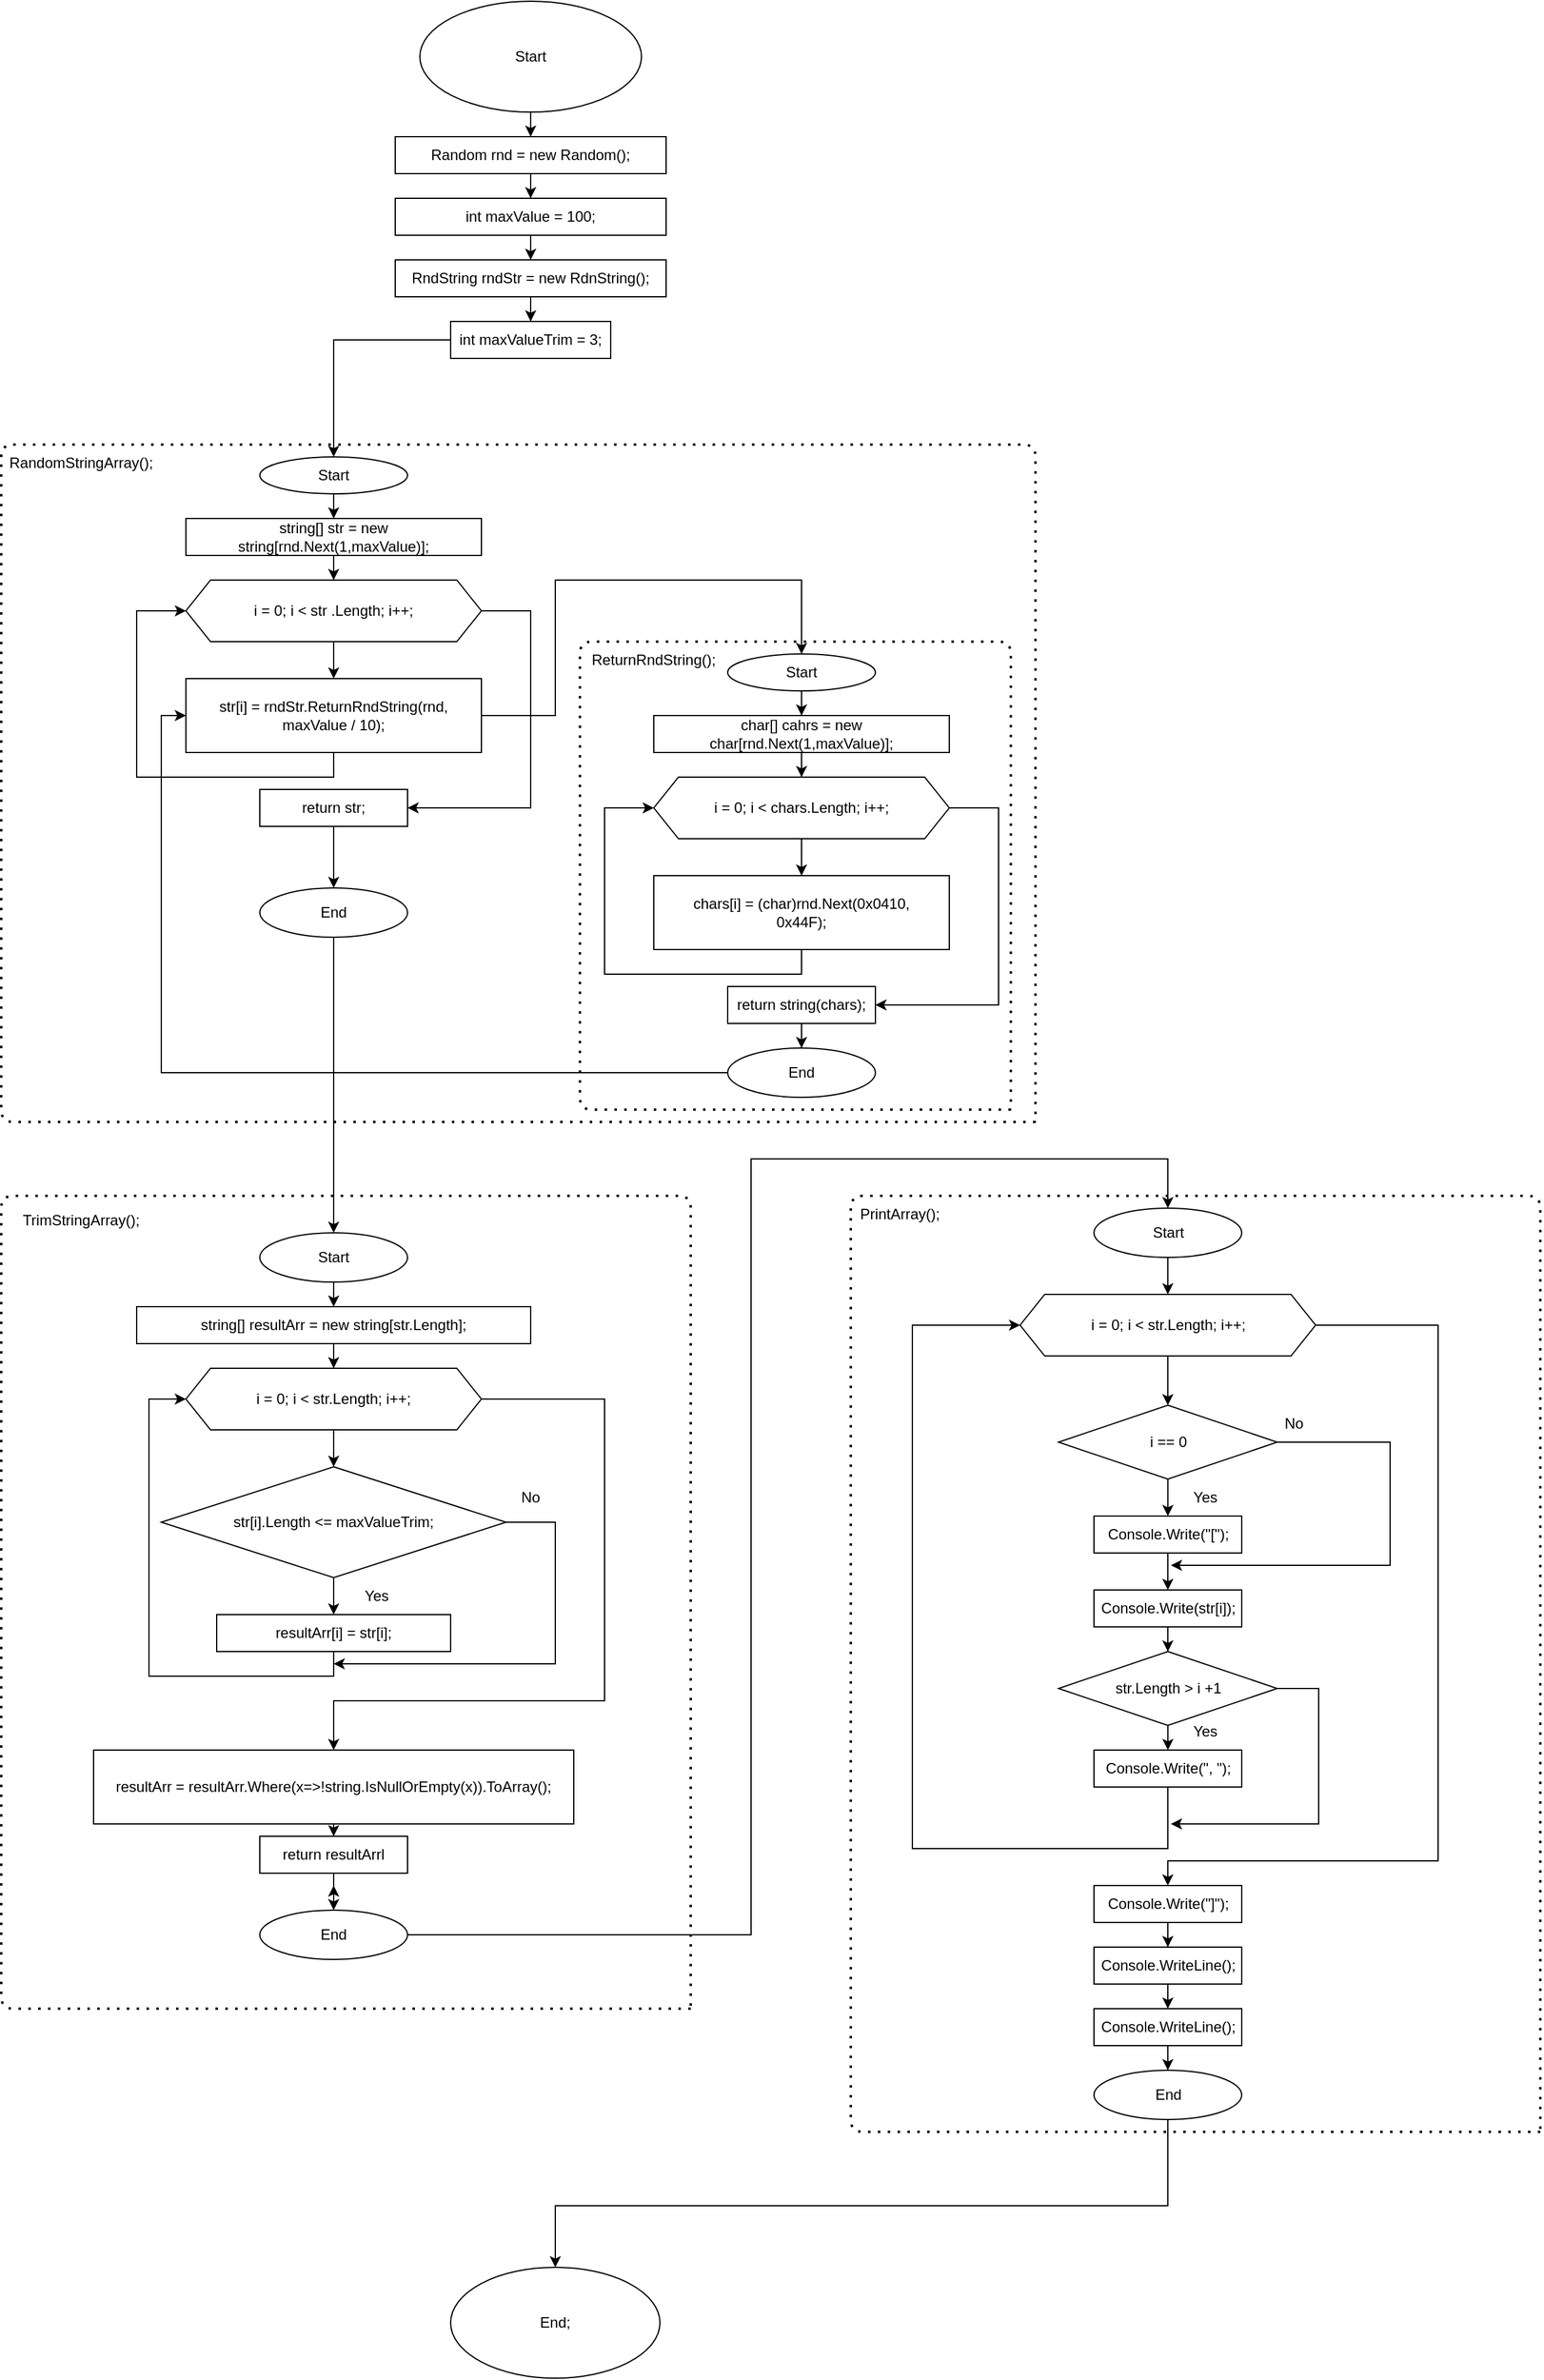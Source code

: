 <mxfile version="20.6.0" type="device"><diagram id="E9tcjD_n78YcaGGPff-N" name="Страница 1"><mxGraphModel dx="2297" dy="1302" grid="1" gridSize="10" guides="1" tooltips="1" connect="1" arrows="1" fold="1" page="1" pageScale="1" pageWidth="1654" pageHeight="2336" math="0" shadow="0"><root><mxCell id="0"/><mxCell id="1" parent="0"/><mxCell id="pJZly8IxFefrPrMqCFcg-3" style="edgeStyle=orthogonalEdgeStyle;rounded=0;orthogonalLoop=1;jettySize=auto;html=1;entryX=0.5;entryY=0;entryDx=0;entryDy=0;" edge="1" parent="1" source="pJZly8IxFefrPrMqCFcg-1" target="pJZly8IxFefrPrMqCFcg-2"><mxGeometry relative="1" as="geometry"/></mxCell><mxCell id="pJZly8IxFefrPrMqCFcg-1" value="Random rnd = new Random();" style="rounded=0;whiteSpace=wrap;html=1;" vertex="1" parent="1"><mxGeometry x="540" y="220" width="220" height="30" as="geometry"/></mxCell><mxCell id="pJZly8IxFefrPrMqCFcg-5" style="edgeStyle=orthogonalEdgeStyle;rounded=0;orthogonalLoop=1;jettySize=auto;html=1;entryX=0.5;entryY=0;entryDx=0;entryDy=0;" edge="1" parent="1" source="pJZly8IxFefrPrMqCFcg-2" target="pJZly8IxFefrPrMqCFcg-4"><mxGeometry relative="1" as="geometry"/></mxCell><mxCell id="pJZly8IxFefrPrMqCFcg-2" value="int maxValue = 100;" style="rounded=0;whiteSpace=wrap;html=1;" vertex="1" parent="1"><mxGeometry x="540" y="270" width="220" height="30" as="geometry"/></mxCell><mxCell id="pJZly8IxFefrPrMqCFcg-37" style="edgeStyle=orthogonalEdgeStyle;rounded=0;orthogonalLoop=1;jettySize=auto;html=1;entryX=0.5;entryY=0;entryDx=0;entryDy=0;" edge="1" parent="1" source="pJZly8IxFefrPrMqCFcg-4" target="pJZly8IxFefrPrMqCFcg-36"><mxGeometry relative="1" as="geometry"/></mxCell><mxCell id="pJZly8IxFefrPrMqCFcg-4" value="RndString rndStr = new RdnString();" style="rounded=0;whiteSpace=wrap;html=1;" vertex="1" parent="1"><mxGeometry x="540" y="320" width="220" height="30" as="geometry"/></mxCell><mxCell id="pJZly8IxFefrPrMqCFcg-6" value="" style="endArrow=none;dashed=1;html=1;dashPattern=1 3;strokeWidth=2;" edge="1" parent="1"><mxGeometry width="50" height="50" relative="1" as="geometry"><mxPoint x="1060" y="1020" as="sourcePoint"/><mxPoint x="1060" y="1020" as="targetPoint"/><Array as="points"><mxPoint x="580" y="1020"/><mxPoint x="220" y="1020"/><mxPoint x="220" y="860"/><mxPoint x="220" y="470"/><mxPoint x="1060" y="470"/></Array></mxGeometry></mxCell><mxCell id="pJZly8IxFefrPrMqCFcg-8" value="RandomStringArray();" style="text;html=1;strokeColor=none;fillColor=none;align=center;verticalAlign=middle;whiteSpace=wrap;rounded=0;" vertex="1" parent="1"><mxGeometry x="225" y="470" width="120" height="30" as="geometry"/></mxCell><mxCell id="pJZly8IxFefrPrMqCFcg-9" value="" style="endArrow=none;dashed=1;html=1;dashPattern=1 3;strokeWidth=2;" edge="1" parent="1"><mxGeometry width="50" height="50" relative="1" as="geometry"><mxPoint x="1040" y="1010" as="sourcePoint"/><mxPoint x="1040" y="1010" as="targetPoint"/><Array as="points"><mxPoint x="690" y="1010"/><mxPoint x="690" y="630"/><mxPoint x="1040" y="630"/><mxPoint x="1040" y="840"/></Array></mxGeometry></mxCell><mxCell id="pJZly8IxFefrPrMqCFcg-10" value="ReturnRndString();" style="text;html=1;strokeColor=none;fillColor=none;align=center;verticalAlign=middle;whiteSpace=wrap;rounded=0;" vertex="1" parent="1"><mxGeometry x="690" y="630" width="120" height="30" as="geometry"/></mxCell><mxCell id="pJZly8IxFefrPrMqCFcg-13" style="edgeStyle=orthogonalEdgeStyle;rounded=0;orthogonalLoop=1;jettySize=auto;html=1;entryX=0.5;entryY=0;entryDx=0;entryDy=0;" edge="1" parent="1" source="pJZly8IxFefrPrMqCFcg-11" target="pJZly8IxFefrPrMqCFcg-12"><mxGeometry relative="1" as="geometry"/></mxCell><mxCell id="pJZly8IxFefrPrMqCFcg-11" value="Start" style="ellipse;whiteSpace=wrap;html=1;" vertex="1" parent="1"><mxGeometry x="430" y="480" width="120" height="30" as="geometry"/></mxCell><mxCell id="pJZly8IxFefrPrMqCFcg-18" style="edgeStyle=orthogonalEdgeStyle;rounded=0;orthogonalLoop=1;jettySize=auto;html=1;entryX=0.5;entryY=0;entryDx=0;entryDy=0;" edge="1" parent="1" source="pJZly8IxFefrPrMqCFcg-12" target="pJZly8IxFefrPrMqCFcg-14"><mxGeometry relative="1" as="geometry"/></mxCell><mxCell id="pJZly8IxFefrPrMqCFcg-12" value="string[] str = new string[rnd.Next(1,maxValue)];" style="rounded=0;whiteSpace=wrap;html=1;" vertex="1" parent="1"><mxGeometry x="370" y="530" width="240" height="30" as="geometry"/></mxCell><mxCell id="pJZly8IxFefrPrMqCFcg-15" style="edgeStyle=orthogonalEdgeStyle;rounded=0;orthogonalLoop=1;jettySize=auto;html=1;" edge="1" parent="1" source="pJZly8IxFefrPrMqCFcg-14"><mxGeometry relative="1" as="geometry"><mxPoint x="490" y="660" as="targetPoint"/></mxGeometry></mxCell><mxCell id="pJZly8IxFefrPrMqCFcg-19" style="edgeStyle=orthogonalEdgeStyle;rounded=0;orthogonalLoop=1;jettySize=auto;html=1;entryX=1;entryY=0.5;entryDx=0;entryDy=0;" edge="1" parent="1" source="pJZly8IxFefrPrMqCFcg-14" target="pJZly8IxFefrPrMqCFcg-20"><mxGeometry relative="1" as="geometry"><mxPoint x="650" y="770" as="targetPoint"/><Array as="points"><mxPoint x="650" y="605"/><mxPoint x="650" y="765"/></Array></mxGeometry></mxCell><mxCell id="pJZly8IxFefrPrMqCFcg-14" value="i = 0; i &amp;lt; str&amp;nbsp;.Length; i++;" style="shape=hexagon;perimeter=hexagonPerimeter2;whiteSpace=wrap;html=1;fixedSize=1;" vertex="1" parent="1"><mxGeometry x="370" y="580" width="240" height="50" as="geometry"/></mxCell><mxCell id="pJZly8IxFefrPrMqCFcg-17" style="edgeStyle=orthogonalEdgeStyle;rounded=0;orthogonalLoop=1;jettySize=auto;html=1;entryX=0;entryY=0.5;entryDx=0;entryDy=0;" edge="1" parent="1" source="pJZly8IxFefrPrMqCFcg-16" target="pJZly8IxFefrPrMqCFcg-14"><mxGeometry relative="1" as="geometry"><mxPoint x="330" y="600" as="targetPoint"/><Array as="points"><mxPoint x="490" y="740"/><mxPoint x="330" y="740"/><mxPoint x="330" y="605"/></Array></mxGeometry></mxCell><mxCell id="pJZly8IxFefrPrMqCFcg-42" style="edgeStyle=orthogonalEdgeStyle;rounded=0;orthogonalLoop=1;jettySize=auto;html=1;entryX=0.5;entryY=0;entryDx=0;entryDy=0;" edge="1" parent="1" source="pJZly8IxFefrPrMqCFcg-16" target="pJZly8IxFefrPrMqCFcg-25"><mxGeometry relative="1" as="geometry"><mxPoint x="670" y="590" as="targetPoint"/><Array as="points"><mxPoint x="670" y="690"/><mxPoint x="670" y="580"/><mxPoint x="870" y="580"/></Array></mxGeometry></mxCell><mxCell id="pJZly8IxFefrPrMqCFcg-16" value="str[i] = rndStr.ReturnRndString(rnd,&lt;br&gt;maxValue / 10);" style="rounded=0;whiteSpace=wrap;html=1;" vertex="1" parent="1"><mxGeometry x="370" y="660" width="240" height="60" as="geometry"/></mxCell><mxCell id="pJZly8IxFefrPrMqCFcg-23" style="edgeStyle=orthogonalEdgeStyle;rounded=0;orthogonalLoop=1;jettySize=auto;html=1;entryX=0.5;entryY=0;entryDx=0;entryDy=0;" edge="1" parent="1" source="pJZly8IxFefrPrMqCFcg-20" target="pJZly8IxFefrPrMqCFcg-22"><mxGeometry relative="1" as="geometry"/></mxCell><mxCell id="pJZly8IxFefrPrMqCFcg-20" value="return str;" style="rounded=0;whiteSpace=wrap;html=1;" vertex="1" parent="1"><mxGeometry x="430" y="750" width="120" height="30" as="geometry"/></mxCell><mxCell id="pJZly8IxFefrPrMqCFcg-44" style="edgeStyle=orthogonalEdgeStyle;rounded=0;orthogonalLoop=1;jettySize=auto;html=1;entryX=0.5;entryY=0;entryDx=0;entryDy=0;" edge="1" parent="1" source="pJZly8IxFefrPrMqCFcg-22" target="pJZly8IxFefrPrMqCFcg-55"><mxGeometry relative="1" as="geometry"><mxPoint x="490" y="1070" as="targetPoint"/></mxGeometry></mxCell><mxCell id="pJZly8IxFefrPrMqCFcg-22" value="End" style="ellipse;whiteSpace=wrap;html=1;" vertex="1" parent="1"><mxGeometry x="430" y="830" width="120" height="40" as="geometry"/></mxCell><mxCell id="pJZly8IxFefrPrMqCFcg-24" style="edgeStyle=orthogonalEdgeStyle;rounded=0;orthogonalLoop=1;jettySize=auto;html=1;entryX=0.5;entryY=0;entryDx=0;entryDy=0;" edge="1" parent="1" source="pJZly8IxFefrPrMqCFcg-25" target="pJZly8IxFefrPrMqCFcg-27"><mxGeometry relative="1" as="geometry"/></mxCell><mxCell id="pJZly8IxFefrPrMqCFcg-25" value="Start" style="ellipse;whiteSpace=wrap;html=1;" vertex="1" parent="1"><mxGeometry x="810" y="640" width="120" height="30" as="geometry"/></mxCell><mxCell id="pJZly8IxFefrPrMqCFcg-26" style="edgeStyle=orthogonalEdgeStyle;rounded=0;orthogonalLoop=1;jettySize=auto;html=1;entryX=0.5;entryY=0;entryDx=0;entryDy=0;" edge="1" parent="1" source="pJZly8IxFefrPrMqCFcg-27" target="pJZly8IxFefrPrMqCFcg-30"><mxGeometry relative="1" as="geometry"/></mxCell><mxCell id="pJZly8IxFefrPrMqCFcg-27" value="char[] cahrs = new char[rnd.Next(1,maxValue)];" style="rounded=0;whiteSpace=wrap;html=1;" vertex="1" parent="1"><mxGeometry x="750" y="690" width="240" height="30" as="geometry"/></mxCell><mxCell id="pJZly8IxFefrPrMqCFcg-28" style="edgeStyle=orthogonalEdgeStyle;rounded=0;orthogonalLoop=1;jettySize=auto;html=1;" edge="1" parent="1" source="pJZly8IxFefrPrMqCFcg-30"><mxGeometry relative="1" as="geometry"><mxPoint x="870" y="820" as="targetPoint"/></mxGeometry></mxCell><mxCell id="pJZly8IxFefrPrMqCFcg-29" style="edgeStyle=orthogonalEdgeStyle;rounded=0;orthogonalLoop=1;jettySize=auto;html=1;entryX=1;entryY=0.5;entryDx=0;entryDy=0;" edge="1" parent="1" source="pJZly8IxFefrPrMqCFcg-30" target="pJZly8IxFefrPrMqCFcg-34"><mxGeometry relative="1" as="geometry"><mxPoint x="1030" y="930" as="targetPoint"/><Array as="points"><mxPoint x="1030" y="765"/><mxPoint x="1030" y="925"/></Array></mxGeometry></mxCell><mxCell id="pJZly8IxFefrPrMqCFcg-30" value="i = 0; i &amp;lt; chars.Length; i++;" style="shape=hexagon;perimeter=hexagonPerimeter2;whiteSpace=wrap;html=1;fixedSize=1;" vertex="1" parent="1"><mxGeometry x="750" y="740" width="240" height="50" as="geometry"/></mxCell><mxCell id="pJZly8IxFefrPrMqCFcg-31" style="edgeStyle=orthogonalEdgeStyle;rounded=0;orthogonalLoop=1;jettySize=auto;html=1;entryX=0;entryY=0.5;entryDx=0;entryDy=0;" edge="1" parent="1" source="pJZly8IxFefrPrMqCFcg-32" target="pJZly8IxFefrPrMqCFcg-30"><mxGeometry relative="1" as="geometry"><mxPoint x="710" y="760" as="targetPoint"/><Array as="points"><mxPoint x="870" y="900"/><mxPoint x="710" y="900"/><mxPoint x="710" y="765"/></Array></mxGeometry></mxCell><mxCell id="pJZly8IxFefrPrMqCFcg-32" value="chars[i] = (char)rnd.Next(0x0410,&lt;br&gt;0x44F);" style="rounded=0;whiteSpace=wrap;html=1;" vertex="1" parent="1"><mxGeometry x="750" y="820" width="240" height="60" as="geometry"/></mxCell><mxCell id="pJZly8IxFefrPrMqCFcg-33" style="edgeStyle=orthogonalEdgeStyle;rounded=0;orthogonalLoop=1;jettySize=auto;html=1;entryX=0.5;entryY=0;entryDx=0;entryDy=0;" edge="1" parent="1" source="pJZly8IxFefrPrMqCFcg-34" target="pJZly8IxFefrPrMqCFcg-35"><mxGeometry relative="1" as="geometry"/></mxCell><mxCell id="pJZly8IxFefrPrMqCFcg-34" value="return string(chars);" style="rounded=0;whiteSpace=wrap;html=1;" vertex="1" parent="1"><mxGeometry x="810" y="910" width="120" height="30" as="geometry"/></mxCell><mxCell id="pJZly8IxFefrPrMqCFcg-43" style="edgeStyle=orthogonalEdgeStyle;rounded=0;orthogonalLoop=1;jettySize=auto;html=1;entryX=0;entryY=0.5;entryDx=0;entryDy=0;" edge="1" parent="1" source="pJZly8IxFefrPrMqCFcg-35" target="pJZly8IxFefrPrMqCFcg-16"><mxGeometry relative="1" as="geometry"><Array as="points"><mxPoint x="350" y="980"/><mxPoint x="350" y="690"/></Array></mxGeometry></mxCell><mxCell id="pJZly8IxFefrPrMqCFcg-35" value="End" style="ellipse;whiteSpace=wrap;html=1;" vertex="1" parent="1"><mxGeometry x="810" y="960" width="120" height="40" as="geometry"/></mxCell><mxCell id="pJZly8IxFefrPrMqCFcg-38" style="edgeStyle=orthogonalEdgeStyle;rounded=0;orthogonalLoop=1;jettySize=auto;html=1;entryX=0.5;entryY=0;entryDx=0;entryDy=0;" edge="1" parent="1" source="pJZly8IxFefrPrMqCFcg-36" target="pJZly8IxFefrPrMqCFcg-11"><mxGeometry relative="1" as="geometry"><mxPoint x="490" y="470" as="targetPoint"/></mxGeometry></mxCell><mxCell id="pJZly8IxFefrPrMqCFcg-36" value="int maxValueTrim = 3;" style="rounded=0;whiteSpace=wrap;html=1;" vertex="1" parent="1"><mxGeometry x="585" y="370" width="130" height="30" as="geometry"/></mxCell><mxCell id="pJZly8IxFefrPrMqCFcg-46" style="edgeStyle=orthogonalEdgeStyle;rounded=0;orthogonalLoop=1;jettySize=auto;html=1;" edge="1" parent="1" source="pJZly8IxFefrPrMqCFcg-45" target="pJZly8IxFefrPrMqCFcg-1"><mxGeometry relative="1" as="geometry"><mxPoint x="330" y="290" as="targetPoint"/></mxGeometry></mxCell><mxCell id="pJZly8IxFefrPrMqCFcg-45" value="Start" style="ellipse;whiteSpace=wrap;html=1;" vertex="1" parent="1"><mxGeometry x="560" y="110" width="180" height="90" as="geometry"/></mxCell><mxCell id="pJZly8IxFefrPrMqCFcg-47" style="edgeStyle=orthogonalEdgeStyle;rounded=0;orthogonalLoop=1;jettySize=auto;html=1;entryX=0.5;entryY=0;entryDx=0;entryDy=0;" edge="1" parent="1" target="pJZly8IxFefrPrMqCFcg-49"><mxGeometry relative="1" as="geometry"><mxPoint x="490" y="1150" as="sourcePoint"/></mxGeometry></mxCell><mxCell id="pJZly8IxFefrPrMqCFcg-48" style="edgeStyle=orthogonalEdgeStyle;rounded=0;orthogonalLoop=1;jettySize=auto;html=1;entryX=0.5;entryY=0;entryDx=0;entryDy=0;" edge="1" parent="1" source="pJZly8IxFefrPrMqCFcg-49" target="pJZly8IxFefrPrMqCFcg-51"><mxGeometry relative="1" as="geometry"/></mxCell><mxCell id="pJZly8IxFefrPrMqCFcg-49" value="string[] resultArr = new string[str.Length];" style="rounded=0;whiteSpace=wrap;html=1;" vertex="1" parent="1"><mxGeometry x="330" y="1170" width="320" height="30" as="geometry"/></mxCell><mxCell id="pJZly8IxFefrPrMqCFcg-50" style="edgeStyle=orthogonalEdgeStyle;rounded=0;orthogonalLoop=1;jettySize=auto;html=1;" edge="1" parent="1" source="pJZly8IxFefrPrMqCFcg-51"><mxGeometry relative="1" as="geometry"><mxPoint x="490" y="1300" as="targetPoint"/></mxGeometry></mxCell><mxCell id="pJZly8IxFefrPrMqCFcg-66" style="edgeStyle=orthogonalEdgeStyle;rounded=0;orthogonalLoop=1;jettySize=auto;html=1;entryX=0.5;entryY=0;entryDx=0;entryDy=0;" edge="1" parent="1" source="pJZly8IxFefrPrMqCFcg-51" target="pJZly8IxFefrPrMqCFcg-52"><mxGeometry relative="1" as="geometry"><mxPoint x="700" y="1560" as="targetPoint"/><Array as="points"><mxPoint x="710" y="1245"/><mxPoint x="710" y="1490"/><mxPoint x="490" y="1490"/></Array></mxGeometry></mxCell><mxCell id="pJZly8IxFefrPrMqCFcg-51" value="i = 0; i &amp;lt; str.Length; i++;" style="shape=hexagon;perimeter=hexagonPerimeter2;whiteSpace=wrap;html=1;fixedSize=1;" vertex="1" parent="1"><mxGeometry x="370" y="1220" width="240" height="50" as="geometry"/></mxCell><mxCell id="pJZly8IxFefrPrMqCFcg-61" style="edgeStyle=orthogonalEdgeStyle;rounded=0;orthogonalLoop=1;jettySize=auto;html=1;entryX=0.5;entryY=0;entryDx=0;entryDy=0;" edge="1" parent="1" source="pJZly8IxFefrPrMqCFcg-52" target="pJZly8IxFefrPrMqCFcg-54"><mxGeometry relative="1" as="geometry"/></mxCell><mxCell id="pJZly8IxFefrPrMqCFcg-52" value="resultArr = resultArr.Where(x=&amp;gt;!string.IsNullOrEmpty(x)).ToArray();" style="rounded=0;whiteSpace=wrap;html=1;" vertex="1" parent="1"><mxGeometry x="295" y="1530" width="390" height="60" as="geometry"/></mxCell><mxCell id="pJZly8IxFefrPrMqCFcg-53" style="edgeStyle=orthogonalEdgeStyle;rounded=0;orthogonalLoop=1;jettySize=auto;html=1;entryX=0.5;entryY=0;entryDx=0;entryDy=0;" edge="1" parent="1" source="pJZly8IxFefrPrMqCFcg-54"><mxGeometry relative="1" as="geometry"><mxPoint x="490" y="1640" as="targetPoint"/></mxGeometry></mxCell><mxCell id="pJZly8IxFefrPrMqCFcg-60" style="edgeStyle=orthogonalEdgeStyle;rounded=0;orthogonalLoop=1;jettySize=auto;html=1;entryX=0.5;entryY=0;entryDx=0;entryDy=0;" edge="1" parent="1" source="pJZly8IxFefrPrMqCFcg-54" target="pJZly8IxFefrPrMqCFcg-56"><mxGeometry relative="1" as="geometry"/></mxCell><mxCell id="pJZly8IxFefrPrMqCFcg-54" value="return resultArrl" style="rounded=0;whiteSpace=wrap;html=1;" vertex="1" parent="1"><mxGeometry x="430" y="1600" width="120" height="30" as="geometry"/></mxCell><mxCell id="pJZly8IxFefrPrMqCFcg-55" value="Start" style="ellipse;whiteSpace=wrap;html=1;" vertex="1" parent="1"><mxGeometry x="430" y="1110" width="120" height="40" as="geometry"/></mxCell><mxCell id="pJZly8IxFefrPrMqCFcg-113" style="edgeStyle=orthogonalEdgeStyle;rounded=0;orthogonalLoop=1;jettySize=auto;html=1;entryX=0.5;entryY=0;entryDx=0;entryDy=0;" edge="1" parent="1" source="pJZly8IxFefrPrMqCFcg-56" target="pJZly8IxFefrPrMqCFcg-102"><mxGeometry relative="1" as="geometry"><mxPoint x="490" y="1780" as="targetPoint"/><Array as="points"><mxPoint x="829" y="1680"/><mxPoint x="829" y="1050"/><mxPoint x="1168" y="1050"/></Array></mxGeometry></mxCell><mxCell id="pJZly8IxFefrPrMqCFcg-56" value="End" style="ellipse;whiteSpace=wrap;html=1;" vertex="1" parent="1"><mxGeometry x="430" y="1660" width="120" height="40" as="geometry"/></mxCell><mxCell id="pJZly8IxFefrPrMqCFcg-59" style="edgeStyle=orthogonalEdgeStyle;rounded=0;orthogonalLoop=1;jettySize=auto;html=1;entryX=0.5;entryY=0;entryDx=0;entryDy=0;" edge="1" parent="1" source="pJZly8IxFefrPrMqCFcg-57" target="pJZly8IxFefrPrMqCFcg-58"><mxGeometry relative="1" as="geometry"/></mxCell><mxCell id="pJZly8IxFefrPrMqCFcg-63" style="edgeStyle=orthogonalEdgeStyle;rounded=0;orthogonalLoop=1;jettySize=auto;html=1;" edge="1" parent="1" source="pJZly8IxFefrPrMqCFcg-57"><mxGeometry relative="1" as="geometry"><mxPoint x="490" y="1460" as="targetPoint"/><Array as="points"><mxPoint x="670" y="1345"/><mxPoint x="670" y="1460"/></Array></mxGeometry></mxCell><mxCell id="pJZly8IxFefrPrMqCFcg-57" value="str[i].Length &amp;lt;= maxValueTrim;" style="rhombus;whiteSpace=wrap;html=1;" vertex="1" parent="1"><mxGeometry x="350" y="1300" width="280" height="90" as="geometry"/></mxCell><mxCell id="pJZly8IxFefrPrMqCFcg-62" style="edgeStyle=orthogonalEdgeStyle;rounded=0;orthogonalLoop=1;jettySize=auto;html=1;entryX=0;entryY=0.5;entryDx=0;entryDy=0;" edge="1" parent="1" source="pJZly8IxFefrPrMqCFcg-58" target="pJZly8IxFefrPrMqCFcg-51"><mxGeometry relative="1" as="geometry"><Array as="points"><mxPoint x="490" y="1470"/><mxPoint x="340" y="1470"/><mxPoint x="340" y="1245"/></Array></mxGeometry></mxCell><mxCell id="pJZly8IxFefrPrMqCFcg-58" value="resultArr[i] = str[i];" style="rounded=0;whiteSpace=wrap;html=1;" vertex="1" parent="1"><mxGeometry x="395" y="1420" width="190" height="30" as="geometry"/></mxCell><mxCell id="pJZly8IxFefrPrMqCFcg-64" value="No" style="text;html=1;strokeColor=none;fillColor=none;align=center;verticalAlign=middle;whiteSpace=wrap;rounded=0;" vertex="1" parent="1"><mxGeometry x="620" y="1310" width="60" height="30" as="geometry"/></mxCell><mxCell id="pJZly8IxFefrPrMqCFcg-65" value="Yes" style="text;html=1;strokeColor=none;fillColor=none;align=center;verticalAlign=middle;whiteSpace=wrap;rounded=0;" vertex="1" parent="1"><mxGeometry x="495" y="1390" width="60" height="30" as="geometry"/></mxCell><mxCell id="pJZly8IxFefrPrMqCFcg-67" value="" style="endArrow=none;dashed=1;html=1;dashPattern=1 3;strokeWidth=2;" edge="1" parent="1"><mxGeometry width="50" height="50" relative="1" as="geometry"><mxPoint x="780" y="1740" as="sourcePoint"/><mxPoint x="780" y="1740" as="targetPoint"/><Array as="points"><mxPoint x="220" y="1740"/><mxPoint x="220" y="1080"/><mxPoint x="780" y="1080"/><mxPoint x="780" y="1300"/></Array></mxGeometry></mxCell><mxCell id="pJZly8IxFefrPrMqCFcg-68" value="TrimStringArray();" style="text;html=1;strokeColor=none;fillColor=none;align=center;verticalAlign=middle;whiteSpace=wrap;rounded=0;" vertex="1" parent="1"><mxGeometry x="220" y="1080" width="130" height="40" as="geometry"/></mxCell><mxCell id="pJZly8IxFefrPrMqCFcg-95" style="edgeStyle=orthogonalEdgeStyle;rounded=0;orthogonalLoop=1;jettySize=auto;html=1;entryX=0.5;entryY=0;entryDx=0;entryDy=0;" edge="1" parent="1" source="pJZly8IxFefrPrMqCFcg-96" target="pJZly8IxFefrPrMqCFcg-101"><mxGeometry relative="1" as="geometry"><mxPoint x="1160" y="1630" as="targetPoint"/><Array as="points"><mxPoint x="1387" y="1185"/><mxPoint x="1387" y="1620"/><mxPoint x="1168" y="1620"/></Array></mxGeometry></mxCell><mxCell id="pJZly8IxFefrPrMqCFcg-118" style="edgeStyle=orthogonalEdgeStyle;rounded=0;orthogonalLoop=1;jettySize=auto;html=1;entryX=0.5;entryY=0;entryDx=0;entryDy=0;" edge="1" parent="1" source="pJZly8IxFefrPrMqCFcg-96" target="pJZly8IxFefrPrMqCFcg-106"><mxGeometry relative="1" as="geometry"/></mxCell><mxCell id="pJZly8IxFefrPrMqCFcg-96" value="i = 0; i &amp;lt; str.Length; i++;" style="shape=hexagon;perimeter=hexagonPerimeter2;whiteSpace=wrap;html=1;fixedSize=1;" vertex="1" parent="1"><mxGeometry x="1047.5" y="1160" width="240" height="50" as="geometry"/></mxCell><mxCell id="pJZly8IxFefrPrMqCFcg-100" style="edgeStyle=orthogonalEdgeStyle;rounded=0;orthogonalLoop=1;jettySize=auto;html=1;entryX=0.5;entryY=0;entryDx=0;entryDy=0;startArrow=none;" edge="1" parent="1" source="pJZly8IxFefrPrMqCFcg-134" target="pJZly8IxFefrPrMqCFcg-103"><mxGeometry relative="1" as="geometry"/></mxCell><mxCell id="pJZly8IxFefrPrMqCFcg-137" style="edgeStyle=orthogonalEdgeStyle;rounded=0;orthogonalLoop=1;jettySize=auto;html=1;entryX=0.5;entryY=0;entryDx=0;entryDy=0;" edge="1" parent="1" source="pJZly8IxFefrPrMqCFcg-101" target="pJZly8IxFefrPrMqCFcg-133"><mxGeometry relative="1" as="geometry"/></mxCell><mxCell id="pJZly8IxFefrPrMqCFcg-101" value="Console.Write(&quot;]&quot;);" style="rounded=0;whiteSpace=wrap;html=1;" vertex="1" parent="1"><mxGeometry x="1107.5" y="1640" width="120" height="30" as="geometry"/></mxCell><mxCell id="pJZly8IxFefrPrMqCFcg-117" style="edgeStyle=orthogonalEdgeStyle;rounded=0;orthogonalLoop=1;jettySize=auto;html=1;entryX=0.5;entryY=0;entryDx=0;entryDy=0;" edge="1" parent="1" source="pJZly8IxFefrPrMqCFcg-102" target="pJZly8IxFefrPrMqCFcg-96"><mxGeometry relative="1" as="geometry"/></mxCell><mxCell id="pJZly8IxFefrPrMqCFcg-102" value="Start" style="ellipse;whiteSpace=wrap;html=1;" vertex="1" parent="1"><mxGeometry x="1107.5" y="1090" width="120" height="40" as="geometry"/></mxCell><mxCell id="pJZly8IxFefrPrMqCFcg-114" style="edgeStyle=orthogonalEdgeStyle;rounded=0;orthogonalLoop=1;jettySize=auto;html=1;entryX=0.5;entryY=0;entryDx=0;entryDy=0;" edge="1" parent="1" source="pJZly8IxFefrPrMqCFcg-103" target="pJZly8IxFefrPrMqCFcg-116"><mxGeometry relative="1" as="geometry"><mxPoint x="1167.5" y="1860" as="targetPoint"/><Array as="points"><mxPoint x="1168" y="1900"/><mxPoint x="670" y="1900"/></Array></mxGeometry></mxCell><mxCell id="pJZly8IxFefrPrMqCFcg-103" value="End" style="ellipse;whiteSpace=wrap;html=1;" vertex="1" parent="1"><mxGeometry x="1107.5" y="1790" width="120" height="40" as="geometry"/></mxCell><mxCell id="pJZly8IxFefrPrMqCFcg-105" style="edgeStyle=orthogonalEdgeStyle;rounded=0;orthogonalLoop=1;jettySize=auto;html=1;" edge="1" parent="1" source="pJZly8IxFefrPrMqCFcg-106"><mxGeometry relative="1" as="geometry"><mxPoint x="1170" y="1380" as="targetPoint"/><Array as="points"><mxPoint x="1348" y="1280"/><mxPoint x="1348" y="1380"/></Array></mxGeometry></mxCell><mxCell id="pJZly8IxFefrPrMqCFcg-121" style="edgeStyle=orthogonalEdgeStyle;rounded=0;orthogonalLoop=1;jettySize=auto;html=1;entryX=0.5;entryY=0;entryDx=0;entryDy=0;" edge="1" parent="1" source="pJZly8IxFefrPrMqCFcg-106" target="pJZly8IxFefrPrMqCFcg-119"><mxGeometry relative="1" as="geometry"/></mxCell><mxCell id="pJZly8IxFefrPrMqCFcg-106" value="i == 0" style="rhombus;whiteSpace=wrap;html=1;" vertex="1" parent="1"><mxGeometry x="1078.75" y="1250" width="177.5" height="60" as="geometry"/></mxCell><mxCell id="pJZly8IxFefrPrMqCFcg-107" style="edgeStyle=orthogonalEdgeStyle;rounded=0;orthogonalLoop=1;jettySize=auto;html=1;entryX=0;entryY=0.5;entryDx=0;entryDy=0;exitX=0.5;exitY=1;exitDx=0;exitDy=0;" edge="1" parent="1" source="pJZly8IxFefrPrMqCFcg-129" target="pJZly8IxFefrPrMqCFcg-96"><mxGeometry relative="1" as="geometry"><Array as="points"><mxPoint x="1168" y="1610"/><mxPoint x="960" y="1610"/><mxPoint x="960" y="1185"/></Array><mxPoint x="1168" y="1580" as="sourcePoint"/></mxGeometry></mxCell><mxCell id="pJZly8IxFefrPrMqCFcg-109" value="No" style="text;html=1;strokeColor=none;fillColor=none;align=center;verticalAlign=middle;whiteSpace=wrap;rounded=0;" vertex="1" parent="1"><mxGeometry x="1240" y="1250" width="60" height="30" as="geometry"/></mxCell><mxCell id="pJZly8IxFefrPrMqCFcg-110" value="Yes" style="text;html=1;strokeColor=none;fillColor=none;align=center;verticalAlign=middle;whiteSpace=wrap;rounded=0;" vertex="1" parent="1"><mxGeometry x="1167.5" y="1310" width="60" height="30" as="geometry"/></mxCell><mxCell id="pJZly8IxFefrPrMqCFcg-111" value="" style="endArrow=none;dashed=1;html=1;dashPattern=1 3;strokeWidth=2;" edge="1" parent="1"><mxGeometry width="50" height="50" relative="1" as="geometry"><mxPoint x="1470" y="1840" as="sourcePoint"/><mxPoint x="1470" y="1840" as="targetPoint"/><Array as="points"><mxPoint x="1190" y="1840"/><mxPoint x="910" y="1840"/><mxPoint x="910" y="1080"/><mxPoint x="1470" y="1080"/><mxPoint x="1470" y="1300"/></Array></mxGeometry></mxCell><mxCell id="pJZly8IxFefrPrMqCFcg-112" value="PrintArray();" style="text;html=1;strokeColor=none;fillColor=none;align=center;verticalAlign=middle;whiteSpace=wrap;rounded=0;" vertex="1" parent="1"><mxGeometry x="910" y="1080" width="80" height="30" as="geometry"/></mxCell><mxCell id="pJZly8IxFefrPrMqCFcg-116" value="End;" style="ellipse;whiteSpace=wrap;html=1;" vertex="1" parent="1"><mxGeometry x="585" y="1950" width="170" height="90" as="geometry"/></mxCell><mxCell id="pJZly8IxFefrPrMqCFcg-124" style="edgeStyle=orthogonalEdgeStyle;rounded=0;orthogonalLoop=1;jettySize=auto;html=1;" edge="1" parent="1" source="pJZly8IxFefrPrMqCFcg-119" target="pJZly8IxFefrPrMqCFcg-123"><mxGeometry relative="1" as="geometry"/></mxCell><mxCell id="pJZly8IxFefrPrMqCFcg-119" value="Console.Write(&quot;[&quot;);" style="rounded=0;whiteSpace=wrap;html=1;" vertex="1" parent="1"><mxGeometry x="1107.5" y="1340" width="120" height="30" as="geometry"/></mxCell><mxCell id="pJZly8IxFefrPrMqCFcg-126" style="edgeStyle=orthogonalEdgeStyle;rounded=0;orthogonalLoop=1;jettySize=auto;html=1;entryX=0.5;entryY=0;entryDx=0;entryDy=0;" edge="1" parent="1" source="pJZly8IxFefrPrMqCFcg-123" target="pJZly8IxFefrPrMqCFcg-125"><mxGeometry relative="1" as="geometry"/></mxCell><mxCell id="pJZly8IxFefrPrMqCFcg-123" value="Console.Write(str[i]);" style="rounded=0;whiteSpace=wrap;html=1;" vertex="1" parent="1"><mxGeometry x="1107.5" y="1400" width="120" height="30" as="geometry"/></mxCell><mxCell id="pJZly8IxFefrPrMqCFcg-131" style="edgeStyle=orthogonalEdgeStyle;rounded=0;orthogonalLoop=1;jettySize=auto;html=1;entryX=0.5;entryY=0;entryDx=0;entryDy=0;" edge="1" parent="1" source="pJZly8IxFefrPrMqCFcg-125" target="pJZly8IxFefrPrMqCFcg-129"><mxGeometry relative="1" as="geometry"/></mxCell><mxCell id="pJZly8IxFefrPrMqCFcg-132" style="edgeStyle=orthogonalEdgeStyle;rounded=0;orthogonalLoop=1;jettySize=auto;html=1;" edge="1" parent="1" source="pJZly8IxFefrPrMqCFcg-125"><mxGeometry relative="1" as="geometry"><mxPoint x="1170" y="1590" as="targetPoint"/><Array as="points"><mxPoint x="1290" y="1480"/><mxPoint x="1290" y="1590"/></Array></mxGeometry></mxCell><mxCell id="pJZly8IxFefrPrMqCFcg-125" value="str.Length &amp;gt; i +1" style="rhombus;whiteSpace=wrap;html=1;" vertex="1" parent="1"><mxGeometry x="1078.75" y="1450" width="177.5" height="60" as="geometry"/></mxCell><mxCell id="pJZly8IxFefrPrMqCFcg-128" value="Yes" style="text;html=1;strokeColor=none;fillColor=none;align=center;verticalAlign=middle;whiteSpace=wrap;rounded=0;" vertex="1" parent="1"><mxGeometry x="1167.5" y="1500" width="60" height="30" as="geometry"/></mxCell><mxCell id="pJZly8IxFefrPrMqCFcg-129" value="Console.Write(&quot;, &quot;);" style="rounded=0;whiteSpace=wrap;html=1;" vertex="1" parent="1"><mxGeometry x="1107.5" y="1530" width="120" height="30" as="geometry"/></mxCell><mxCell id="pJZly8IxFefrPrMqCFcg-138" style="edgeStyle=orthogonalEdgeStyle;rounded=0;orthogonalLoop=1;jettySize=auto;html=1;entryX=0.5;entryY=0;entryDx=0;entryDy=0;" edge="1" parent="1" source="pJZly8IxFefrPrMqCFcg-133" target="pJZly8IxFefrPrMqCFcg-134"><mxGeometry relative="1" as="geometry"/></mxCell><mxCell id="pJZly8IxFefrPrMqCFcg-133" value="Console.WriteLine();" style="rounded=0;whiteSpace=wrap;html=1;" vertex="1" parent="1"><mxGeometry x="1107.5" y="1690" width="120" height="30" as="geometry"/></mxCell><mxCell id="pJZly8IxFefrPrMqCFcg-134" value="Console.WriteLine();" style="rounded=0;whiteSpace=wrap;html=1;" vertex="1" parent="1"><mxGeometry x="1107.5" y="1740" width="120" height="30" as="geometry"/></mxCell></root></mxGraphModel></diagram></mxfile>